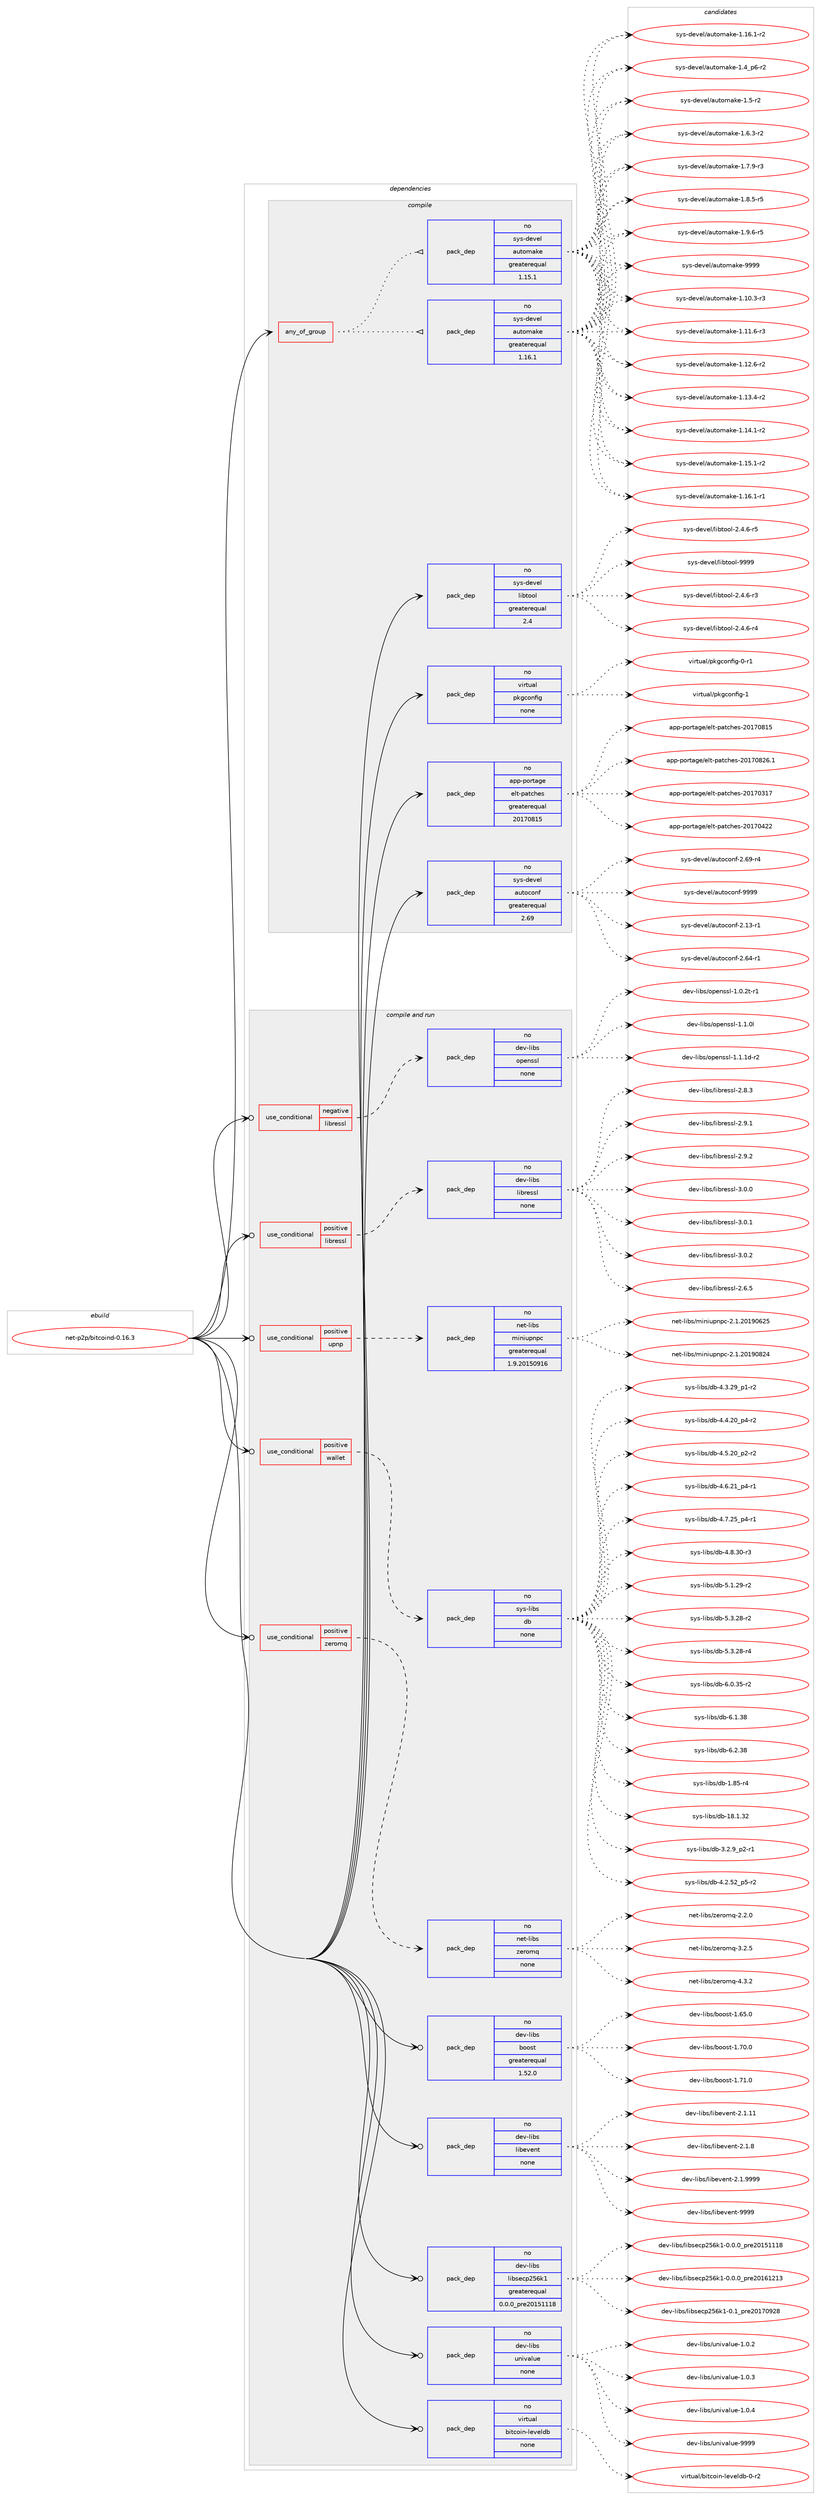 digraph prolog {

# *************
# Graph options
# *************

newrank=true;
concentrate=true;
compound=true;
graph [rankdir=LR,fontname=Helvetica,fontsize=10,ranksep=1.5];#, ranksep=2.5, nodesep=0.2];
edge  [arrowhead=vee];
node  [fontname=Helvetica,fontsize=10];

# **********
# The ebuild
# **********

subgraph cluster_leftcol {
color=gray;
rank=same;
label=<<i>ebuild</i>>;
id [label="net-p2p/bitcoind-0.16.3", color=red, width=4, href="../net-p2p/bitcoind-0.16.3.svg"];
}

# ****************
# The dependencies
# ****************

subgraph cluster_midcol {
color=gray;
label=<<i>dependencies</i>>;
subgraph cluster_compile {
fillcolor="#eeeeee";
style=filled;
label=<<i>compile</i>>;
subgraph any14316 {
dependency839564 [label=<<TABLE BORDER="0" CELLBORDER="1" CELLSPACING="0" CELLPADDING="4"><TR><TD CELLPADDING="10">any_of_group</TD></TR></TABLE>>, shape=none, color=red];subgraph pack620106 {
dependency839565 [label=<<TABLE BORDER="0" CELLBORDER="1" CELLSPACING="0" CELLPADDING="4" WIDTH="220"><TR><TD ROWSPAN="6" CELLPADDING="30">pack_dep</TD></TR><TR><TD WIDTH="110">no</TD></TR><TR><TD>sys-devel</TD></TR><TR><TD>automake</TD></TR><TR><TD>greaterequal</TD></TR><TR><TD>1.16.1</TD></TR></TABLE>>, shape=none, color=blue];
}
dependency839564:e -> dependency839565:w [weight=20,style="dotted",arrowhead="oinv"];
subgraph pack620107 {
dependency839566 [label=<<TABLE BORDER="0" CELLBORDER="1" CELLSPACING="0" CELLPADDING="4" WIDTH="220"><TR><TD ROWSPAN="6" CELLPADDING="30">pack_dep</TD></TR><TR><TD WIDTH="110">no</TD></TR><TR><TD>sys-devel</TD></TR><TR><TD>automake</TD></TR><TR><TD>greaterequal</TD></TR><TR><TD>1.15.1</TD></TR></TABLE>>, shape=none, color=blue];
}
dependency839564:e -> dependency839566:w [weight=20,style="dotted",arrowhead="oinv"];
}
id:e -> dependency839564:w [weight=20,style="solid",arrowhead="vee"];
subgraph pack620108 {
dependency839567 [label=<<TABLE BORDER="0" CELLBORDER="1" CELLSPACING="0" CELLPADDING="4" WIDTH="220"><TR><TD ROWSPAN="6" CELLPADDING="30">pack_dep</TD></TR><TR><TD WIDTH="110">no</TD></TR><TR><TD>app-portage</TD></TR><TR><TD>elt-patches</TD></TR><TR><TD>greaterequal</TD></TR><TR><TD>20170815</TD></TR></TABLE>>, shape=none, color=blue];
}
id:e -> dependency839567:w [weight=20,style="solid",arrowhead="vee"];
subgraph pack620109 {
dependency839568 [label=<<TABLE BORDER="0" CELLBORDER="1" CELLSPACING="0" CELLPADDING="4" WIDTH="220"><TR><TD ROWSPAN="6" CELLPADDING="30">pack_dep</TD></TR><TR><TD WIDTH="110">no</TD></TR><TR><TD>sys-devel</TD></TR><TR><TD>autoconf</TD></TR><TR><TD>greaterequal</TD></TR><TR><TD>2.69</TD></TR></TABLE>>, shape=none, color=blue];
}
id:e -> dependency839568:w [weight=20,style="solid",arrowhead="vee"];
subgraph pack620110 {
dependency839569 [label=<<TABLE BORDER="0" CELLBORDER="1" CELLSPACING="0" CELLPADDING="4" WIDTH="220"><TR><TD ROWSPAN="6" CELLPADDING="30">pack_dep</TD></TR><TR><TD WIDTH="110">no</TD></TR><TR><TD>sys-devel</TD></TR><TR><TD>libtool</TD></TR><TR><TD>greaterequal</TD></TR><TR><TD>2.4</TD></TR></TABLE>>, shape=none, color=blue];
}
id:e -> dependency839569:w [weight=20,style="solid",arrowhead="vee"];
subgraph pack620111 {
dependency839570 [label=<<TABLE BORDER="0" CELLBORDER="1" CELLSPACING="0" CELLPADDING="4" WIDTH="220"><TR><TD ROWSPAN="6" CELLPADDING="30">pack_dep</TD></TR><TR><TD WIDTH="110">no</TD></TR><TR><TD>virtual</TD></TR><TR><TD>pkgconfig</TD></TR><TR><TD>none</TD></TR><TR><TD></TD></TR></TABLE>>, shape=none, color=blue];
}
id:e -> dependency839570:w [weight=20,style="solid",arrowhead="vee"];
}
subgraph cluster_compileandrun {
fillcolor="#eeeeee";
style=filled;
label=<<i>compile and run</i>>;
subgraph cond204648 {
dependency839571 [label=<<TABLE BORDER="0" CELLBORDER="1" CELLSPACING="0" CELLPADDING="4"><TR><TD ROWSPAN="3" CELLPADDING="10">use_conditional</TD></TR><TR><TD>negative</TD></TR><TR><TD>libressl</TD></TR></TABLE>>, shape=none, color=red];
subgraph pack620112 {
dependency839572 [label=<<TABLE BORDER="0" CELLBORDER="1" CELLSPACING="0" CELLPADDING="4" WIDTH="220"><TR><TD ROWSPAN="6" CELLPADDING="30">pack_dep</TD></TR><TR><TD WIDTH="110">no</TD></TR><TR><TD>dev-libs</TD></TR><TR><TD>openssl</TD></TR><TR><TD>none</TD></TR><TR><TD></TD></TR></TABLE>>, shape=none, color=blue];
}
dependency839571:e -> dependency839572:w [weight=20,style="dashed",arrowhead="vee"];
}
id:e -> dependency839571:w [weight=20,style="solid",arrowhead="odotvee"];
subgraph cond204649 {
dependency839573 [label=<<TABLE BORDER="0" CELLBORDER="1" CELLSPACING="0" CELLPADDING="4"><TR><TD ROWSPAN="3" CELLPADDING="10">use_conditional</TD></TR><TR><TD>positive</TD></TR><TR><TD>libressl</TD></TR></TABLE>>, shape=none, color=red];
subgraph pack620113 {
dependency839574 [label=<<TABLE BORDER="0" CELLBORDER="1" CELLSPACING="0" CELLPADDING="4" WIDTH="220"><TR><TD ROWSPAN="6" CELLPADDING="30">pack_dep</TD></TR><TR><TD WIDTH="110">no</TD></TR><TR><TD>dev-libs</TD></TR><TR><TD>libressl</TD></TR><TR><TD>none</TD></TR><TR><TD></TD></TR></TABLE>>, shape=none, color=blue];
}
dependency839573:e -> dependency839574:w [weight=20,style="dashed",arrowhead="vee"];
}
id:e -> dependency839573:w [weight=20,style="solid",arrowhead="odotvee"];
subgraph cond204650 {
dependency839575 [label=<<TABLE BORDER="0" CELLBORDER="1" CELLSPACING="0" CELLPADDING="4"><TR><TD ROWSPAN="3" CELLPADDING="10">use_conditional</TD></TR><TR><TD>positive</TD></TR><TR><TD>upnp</TD></TR></TABLE>>, shape=none, color=red];
subgraph pack620114 {
dependency839576 [label=<<TABLE BORDER="0" CELLBORDER="1" CELLSPACING="0" CELLPADDING="4" WIDTH="220"><TR><TD ROWSPAN="6" CELLPADDING="30">pack_dep</TD></TR><TR><TD WIDTH="110">no</TD></TR><TR><TD>net-libs</TD></TR><TR><TD>miniupnpc</TD></TR><TR><TD>greaterequal</TD></TR><TR><TD>1.9.20150916</TD></TR></TABLE>>, shape=none, color=blue];
}
dependency839575:e -> dependency839576:w [weight=20,style="dashed",arrowhead="vee"];
}
id:e -> dependency839575:w [weight=20,style="solid",arrowhead="odotvee"];
subgraph cond204651 {
dependency839577 [label=<<TABLE BORDER="0" CELLBORDER="1" CELLSPACING="0" CELLPADDING="4"><TR><TD ROWSPAN="3" CELLPADDING="10">use_conditional</TD></TR><TR><TD>positive</TD></TR><TR><TD>wallet</TD></TR></TABLE>>, shape=none, color=red];
subgraph pack620115 {
dependency839578 [label=<<TABLE BORDER="0" CELLBORDER="1" CELLSPACING="0" CELLPADDING="4" WIDTH="220"><TR><TD ROWSPAN="6" CELLPADDING="30">pack_dep</TD></TR><TR><TD WIDTH="110">no</TD></TR><TR><TD>sys-libs</TD></TR><TR><TD>db</TD></TR><TR><TD>none</TD></TR><TR><TD></TD></TR></TABLE>>, shape=none, color=blue];
}
dependency839577:e -> dependency839578:w [weight=20,style="dashed",arrowhead="vee"];
}
id:e -> dependency839577:w [weight=20,style="solid",arrowhead="odotvee"];
subgraph cond204652 {
dependency839579 [label=<<TABLE BORDER="0" CELLBORDER="1" CELLSPACING="0" CELLPADDING="4"><TR><TD ROWSPAN="3" CELLPADDING="10">use_conditional</TD></TR><TR><TD>positive</TD></TR><TR><TD>zeromq</TD></TR></TABLE>>, shape=none, color=red];
subgraph pack620116 {
dependency839580 [label=<<TABLE BORDER="0" CELLBORDER="1" CELLSPACING="0" CELLPADDING="4" WIDTH="220"><TR><TD ROWSPAN="6" CELLPADDING="30">pack_dep</TD></TR><TR><TD WIDTH="110">no</TD></TR><TR><TD>net-libs</TD></TR><TR><TD>zeromq</TD></TR><TR><TD>none</TD></TR><TR><TD></TD></TR></TABLE>>, shape=none, color=blue];
}
dependency839579:e -> dependency839580:w [weight=20,style="dashed",arrowhead="vee"];
}
id:e -> dependency839579:w [weight=20,style="solid",arrowhead="odotvee"];
subgraph pack620117 {
dependency839581 [label=<<TABLE BORDER="0" CELLBORDER="1" CELLSPACING="0" CELLPADDING="4" WIDTH="220"><TR><TD ROWSPAN="6" CELLPADDING="30">pack_dep</TD></TR><TR><TD WIDTH="110">no</TD></TR><TR><TD>dev-libs</TD></TR><TR><TD>boost</TD></TR><TR><TD>greaterequal</TD></TR><TR><TD>1.52.0</TD></TR></TABLE>>, shape=none, color=blue];
}
id:e -> dependency839581:w [weight=20,style="solid",arrowhead="odotvee"];
subgraph pack620118 {
dependency839582 [label=<<TABLE BORDER="0" CELLBORDER="1" CELLSPACING="0" CELLPADDING="4" WIDTH="220"><TR><TD ROWSPAN="6" CELLPADDING="30">pack_dep</TD></TR><TR><TD WIDTH="110">no</TD></TR><TR><TD>dev-libs</TD></TR><TR><TD>libevent</TD></TR><TR><TD>none</TD></TR><TR><TD></TD></TR></TABLE>>, shape=none, color=blue];
}
id:e -> dependency839582:w [weight=20,style="solid",arrowhead="odotvee"];
subgraph pack620119 {
dependency839583 [label=<<TABLE BORDER="0" CELLBORDER="1" CELLSPACING="0" CELLPADDING="4" WIDTH="220"><TR><TD ROWSPAN="6" CELLPADDING="30">pack_dep</TD></TR><TR><TD WIDTH="110">no</TD></TR><TR><TD>dev-libs</TD></TR><TR><TD>libsecp256k1</TD></TR><TR><TD>greaterequal</TD></TR><TR><TD>0.0.0_pre20151118</TD></TR></TABLE>>, shape=none, color=blue];
}
id:e -> dependency839583:w [weight=20,style="solid",arrowhead="odotvee"];
subgraph pack620120 {
dependency839584 [label=<<TABLE BORDER="0" CELLBORDER="1" CELLSPACING="0" CELLPADDING="4" WIDTH="220"><TR><TD ROWSPAN="6" CELLPADDING="30">pack_dep</TD></TR><TR><TD WIDTH="110">no</TD></TR><TR><TD>dev-libs</TD></TR><TR><TD>univalue</TD></TR><TR><TD>none</TD></TR><TR><TD></TD></TR></TABLE>>, shape=none, color=blue];
}
id:e -> dependency839584:w [weight=20,style="solid",arrowhead="odotvee"];
subgraph pack620121 {
dependency839585 [label=<<TABLE BORDER="0" CELLBORDER="1" CELLSPACING="0" CELLPADDING="4" WIDTH="220"><TR><TD ROWSPAN="6" CELLPADDING="30">pack_dep</TD></TR><TR><TD WIDTH="110">no</TD></TR><TR><TD>virtual</TD></TR><TR><TD>bitcoin-leveldb</TD></TR><TR><TD>none</TD></TR><TR><TD></TD></TR></TABLE>>, shape=none, color=blue];
}
id:e -> dependency839585:w [weight=20,style="solid",arrowhead="odotvee"];
}
subgraph cluster_run {
fillcolor="#eeeeee";
style=filled;
label=<<i>run</i>>;
}
}

# **************
# The candidates
# **************

subgraph cluster_choices {
rank=same;
color=gray;
label=<<i>candidates</i>>;

subgraph choice620106 {
color=black;
nodesep=1;
choice11512111545100101118101108479711711611110997107101454946494846514511451 [label="sys-devel/automake-1.10.3-r3", color=red, width=4,href="../sys-devel/automake-1.10.3-r3.svg"];
choice11512111545100101118101108479711711611110997107101454946494946544511451 [label="sys-devel/automake-1.11.6-r3", color=red, width=4,href="../sys-devel/automake-1.11.6-r3.svg"];
choice11512111545100101118101108479711711611110997107101454946495046544511450 [label="sys-devel/automake-1.12.6-r2", color=red, width=4,href="../sys-devel/automake-1.12.6-r2.svg"];
choice11512111545100101118101108479711711611110997107101454946495146524511450 [label="sys-devel/automake-1.13.4-r2", color=red, width=4,href="../sys-devel/automake-1.13.4-r2.svg"];
choice11512111545100101118101108479711711611110997107101454946495246494511450 [label="sys-devel/automake-1.14.1-r2", color=red, width=4,href="../sys-devel/automake-1.14.1-r2.svg"];
choice11512111545100101118101108479711711611110997107101454946495346494511450 [label="sys-devel/automake-1.15.1-r2", color=red, width=4,href="../sys-devel/automake-1.15.1-r2.svg"];
choice11512111545100101118101108479711711611110997107101454946495446494511449 [label="sys-devel/automake-1.16.1-r1", color=red, width=4,href="../sys-devel/automake-1.16.1-r1.svg"];
choice11512111545100101118101108479711711611110997107101454946495446494511450 [label="sys-devel/automake-1.16.1-r2", color=red, width=4,href="../sys-devel/automake-1.16.1-r2.svg"];
choice115121115451001011181011084797117116111109971071014549465295112544511450 [label="sys-devel/automake-1.4_p6-r2", color=red, width=4,href="../sys-devel/automake-1.4_p6-r2.svg"];
choice11512111545100101118101108479711711611110997107101454946534511450 [label="sys-devel/automake-1.5-r2", color=red, width=4,href="../sys-devel/automake-1.5-r2.svg"];
choice115121115451001011181011084797117116111109971071014549465446514511450 [label="sys-devel/automake-1.6.3-r2", color=red, width=4,href="../sys-devel/automake-1.6.3-r2.svg"];
choice115121115451001011181011084797117116111109971071014549465546574511451 [label="sys-devel/automake-1.7.9-r3", color=red, width=4,href="../sys-devel/automake-1.7.9-r3.svg"];
choice115121115451001011181011084797117116111109971071014549465646534511453 [label="sys-devel/automake-1.8.5-r5", color=red, width=4,href="../sys-devel/automake-1.8.5-r5.svg"];
choice115121115451001011181011084797117116111109971071014549465746544511453 [label="sys-devel/automake-1.9.6-r5", color=red, width=4,href="../sys-devel/automake-1.9.6-r5.svg"];
choice115121115451001011181011084797117116111109971071014557575757 [label="sys-devel/automake-9999", color=red, width=4,href="../sys-devel/automake-9999.svg"];
dependency839565:e -> choice11512111545100101118101108479711711611110997107101454946494846514511451:w [style=dotted,weight="100"];
dependency839565:e -> choice11512111545100101118101108479711711611110997107101454946494946544511451:w [style=dotted,weight="100"];
dependency839565:e -> choice11512111545100101118101108479711711611110997107101454946495046544511450:w [style=dotted,weight="100"];
dependency839565:e -> choice11512111545100101118101108479711711611110997107101454946495146524511450:w [style=dotted,weight="100"];
dependency839565:e -> choice11512111545100101118101108479711711611110997107101454946495246494511450:w [style=dotted,weight="100"];
dependency839565:e -> choice11512111545100101118101108479711711611110997107101454946495346494511450:w [style=dotted,weight="100"];
dependency839565:e -> choice11512111545100101118101108479711711611110997107101454946495446494511449:w [style=dotted,weight="100"];
dependency839565:e -> choice11512111545100101118101108479711711611110997107101454946495446494511450:w [style=dotted,weight="100"];
dependency839565:e -> choice115121115451001011181011084797117116111109971071014549465295112544511450:w [style=dotted,weight="100"];
dependency839565:e -> choice11512111545100101118101108479711711611110997107101454946534511450:w [style=dotted,weight="100"];
dependency839565:e -> choice115121115451001011181011084797117116111109971071014549465446514511450:w [style=dotted,weight="100"];
dependency839565:e -> choice115121115451001011181011084797117116111109971071014549465546574511451:w [style=dotted,weight="100"];
dependency839565:e -> choice115121115451001011181011084797117116111109971071014549465646534511453:w [style=dotted,weight="100"];
dependency839565:e -> choice115121115451001011181011084797117116111109971071014549465746544511453:w [style=dotted,weight="100"];
dependency839565:e -> choice115121115451001011181011084797117116111109971071014557575757:w [style=dotted,weight="100"];
}
subgraph choice620107 {
color=black;
nodesep=1;
choice11512111545100101118101108479711711611110997107101454946494846514511451 [label="sys-devel/automake-1.10.3-r3", color=red, width=4,href="../sys-devel/automake-1.10.3-r3.svg"];
choice11512111545100101118101108479711711611110997107101454946494946544511451 [label="sys-devel/automake-1.11.6-r3", color=red, width=4,href="../sys-devel/automake-1.11.6-r3.svg"];
choice11512111545100101118101108479711711611110997107101454946495046544511450 [label="sys-devel/automake-1.12.6-r2", color=red, width=4,href="../sys-devel/automake-1.12.6-r2.svg"];
choice11512111545100101118101108479711711611110997107101454946495146524511450 [label="sys-devel/automake-1.13.4-r2", color=red, width=4,href="../sys-devel/automake-1.13.4-r2.svg"];
choice11512111545100101118101108479711711611110997107101454946495246494511450 [label="sys-devel/automake-1.14.1-r2", color=red, width=4,href="../sys-devel/automake-1.14.1-r2.svg"];
choice11512111545100101118101108479711711611110997107101454946495346494511450 [label="sys-devel/automake-1.15.1-r2", color=red, width=4,href="../sys-devel/automake-1.15.1-r2.svg"];
choice11512111545100101118101108479711711611110997107101454946495446494511449 [label="sys-devel/automake-1.16.1-r1", color=red, width=4,href="../sys-devel/automake-1.16.1-r1.svg"];
choice11512111545100101118101108479711711611110997107101454946495446494511450 [label="sys-devel/automake-1.16.1-r2", color=red, width=4,href="../sys-devel/automake-1.16.1-r2.svg"];
choice115121115451001011181011084797117116111109971071014549465295112544511450 [label="sys-devel/automake-1.4_p6-r2", color=red, width=4,href="../sys-devel/automake-1.4_p6-r2.svg"];
choice11512111545100101118101108479711711611110997107101454946534511450 [label="sys-devel/automake-1.5-r2", color=red, width=4,href="../sys-devel/automake-1.5-r2.svg"];
choice115121115451001011181011084797117116111109971071014549465446514511450 [label="sys-devel/automake-1.6.3-r2", color=red, width=4,href="../sys-devel/automake-1.6.3-r2.svg"];
choice115121115451001011181011084797117116111109971071014549465546574511451 [label="sys-devel/automake-1.7.9-r3", color=red, width=4,href="../sys-devel/automake-1.7.9-r3.svg"];
choice115121115451001011181011084797117116111109971071014549465646534511453 [label="sys-devel/automake-1.8.5-r5", color=red, width=4,href="../sys-devel/automake-1.8.5-r5.svg"];
choice115121115451001011181011084797117116111109971071014549465746544511453 [label="sys-devel/automake-1.9.6-r5", color=red, width=4,href="../sys-devel/automake-1.9.6-r5.svg"];
choice115121115451001011181011084797117116111109971071014557575757 [label="sys-devel/automake-9999", color=red, width=4,href="../sys-devel/automake-9999.svg"];
dependency839566:e -> choice11512111545100101118101108479711711611110997107101454946494846514511451:w [style=dotted,weight="100"];
dependency839566:e -> choice11512111545100101118101108479711711611110997107101454946494946544511451:w [style=dotted,weight="100"];
dependency839566:e -> choice11512111545100101118101108479711711611110997107101454946495046544511450:w [style=dotted,weight="100"];
dependency839566:e -> choice11512111545100101118101108479711711611110997107101454946495146524511450:w [style=dotted,weight="100"];
dependency839566:e -> choice11512111545100101118101108479711711611110997107101454946495246494511450:w [style=dotted,weight="100"];
dependency839566:e -> choice11512111545100101118101108479711711611110997107101454946495346494511450:w [style=dotted,weight="100"];
dependency839566:e -> choice11512111545100101118101108479711711611110997107101454946495446494511449:w [style=dotted,weight="100"];
dependency839566:e -> choice11512111545100101118101108479711711611110997107101454946495446494511450:w [style=dotted,weight="100"];
dependency839566:e -> choice115121115451001011181011084797117116111109971071014549465295112544511450:w [style=dotted,weight="100"];
dependency839566:e -> choice11512111545100101118101108479711711611110997107101454946534511450:w [style=dotted,weight="100"];
dependency839566:e -> choice115121115451001011181011084797117116111109971071014549465446514511450:w [style=dotted,weight="100"];
dependency839566:e -> choice115121115451001011181011084797117116111109971071014549465546574511451:w [style=dotted,weight="100"];
dependency839566:e -> choice115121115451001011181011084797117116111109971071014549465646534511453:w [style=dotted,weight="100"];
dependency839566:e -> choice115121115451001011181011084797117116111109971071014549465746544511453:w [style=dotted,weight="100"];
dependency839566:e -> choice115121115451001011181011084797117116111109971071014557575757:w [style=dotted,weight="100"];
}
subgraph choice620108 {
color=black;
nodesep=1;
choice97112112451121111141169710310147101108116451129711699104101115455048495548514955 [label="app-portage/elt-patches-20170317", color=red, width=4,href="../app-portage/elt-patches-20170317.svg"];
choice97112112451121111141169710310147101108116451129711699104101115455048495548525050 [label="app-portage/elt-patches-20170422", color=red, width=4,href="../app-portage/elt-patches-20170422.svg"];
choice97112112451121111141169710310147101108116451129711699104101115455048495548564953 [label="app-portage/elt-patches-20170815", color=red, width=4,href="../app-portage/elt-patches-20170815.svg"];
choice971121124511211111411697103101471011081164511297116991041011154550484955485650544649 [label="app-portage/elt-patches-20170826.1", color=red, width=4,href="../app-portage/elt-patches-20170826.1.svg"];
dependency839567:e -> choice97112112451121111141169710310147101108116451129711699104101115455048495548514955:w [style=dotted,weight="100"];
dependency839567:e -> choice97112112451121111141169710310147101108116451129711699104101115455048495548525050:w [style=dotted,weight="100"];
dependency839567:e -> choice97112112451121111141169710310147101108116451129711699104101115455048495548564953:w [style=dotted,weight="100"];
dependency839567:e -> choice971121124511211111411697103101471011081164511297116991041011154550484955485650544649:w [style=dotted,weight="100"];
}
subgraph choice620109 {
color=black;
nodesep=1;
choice1151211154510010111810110847971171161119911111010245504649514511449 [label="sys-devel/autoconf-2.13-r1", color=red, width=4,href="../sys-devel/autoconf-2.13-r1.svg"];
choice1151211154510010111810110847971171161119911111010245504654524511449 [label="sys-devel/autoconf-2.64-r1", color=red, width=4,href="../sys-devel/autoconf-2.64-r1.svg"];
choice1151211154510010111810110847971171161119911111010245504654574511452 [label="sys-devel/autoconf-2.69-r4", color=red, width=4,href="../sys-devel/autoconf-2.69-r4.svg"];
choice115121115451001011181011084797117116111991111101024557575757 [label="sys-devel/autoconf-9999", color=red, width=4,href="../sys-devel/autoconf-9999.svg"];
dependency839568:e -> choice1151211154510010111810110847971171161119911111010245504649514511449:w [style=dotted,weight="100"];
dependency839568:e -> choice1151211154510010111810110847971171161119911111010245504654524511449:w [style=dotted,weight="100"];
dependency839568:e -> choice1151211154510010111810110847971171161119911111010245504654574511452:w [style=dotted,weight="100"];
dependency839568:e -> choice115121115451001011181011084797117116111991111101024557575757:w [style=dotted,weight="100"];
}
subgraph choice620110 {
color=black;
nodesep=1;
choice1151211154510010111810110847108105981161111111084550465246544511451 [label="sys-devel/libtool-2.4.6-r3", color=red, width=4,href="../sys-devel/libtool-2.4.6-r3.svg"];
choice1151211154510010111810110847108105981161111111084550465246544511452 [label="sys-devel/libtool-2.4.6-r4", color=red, width=4,href="../sys-devel/libtool-2.4.6-r4.svg"];
choice1151211154510010111810110847108105981161111111084550465246544511453 [label="sys-devel/libtool-2.4.6-r5", color=red, width=4,href="../sys-devel/libtool-2.4.6-r5.svg"];
choice1151211154510010111810110847108105981161111111084557575757 [label="sys-devel/libtool-9999", color=red, width=4,href="../sys-devel/libtool-9999.svg"];
dependency839569:e -> choice1151211154510010111810110847108105981161111111084550465246544511451:w [style=dotted,weight="100"];
dependency839569:e -> choice1151211154510010111810110847108105981161111111084550465246544511452:w [style=dotted,weight="100"];
dependency839569:e -> choice1151211154510010111810110847108105981161111111084550465246544511453:w [style=dotted,weight="100"];
dependency839569:e -> choice1151211154510010111810110847108105981161111111084557575757:w [style=dotted,weight="100"];
}
subgraph choice620111 {
color=black;
nodesep=1;
choice11810511411611797108471121071039911111010210510345484511449 [label="virtual/pkgconfig-0-r1", color=red, width=4,href="../virtual/pkgconfig-0-r1.svg"];
choice1181051141161179710847112107103991111101021051034549 [label="virtual/pkgconfig-1", color=red, width=4,href="../virtual/pkgconfig-1.svg"];
dependency839570:e -> choice11810511411611797108471121071039911111010210510345484511449:w [style=dotted,weight="100"];
dependency839570:e -> choice1181051141161179710847112107103991111101021051034549:w [style=dotted,weight="100"];
}
subgraph choice620112 {
color=black;
nodesep=1;
choice1001011184510810598115471111121011101151151084549464846501164511449 [label="dev-libs/openssl-1.0.2t-r1", color=red, width=4,href="../dev-libs/openssl-1.0.2t-r1.svg"];
choice100101118451081059811547111112101110115115108454946494648108 [label="dev-libs/openssl-1.1.0l", color=red, width=4,href="../dev-libs/openssl-1.1.0l.svg"];
choice1001011184510810598115471111121011101151151084549464946491004511450 [label="dev-libs/openssl-1.1.1d-r2", color=red, width=4,href="../dev-libs/openssl-1.1.1d-r2.svg"];
dependency839572:e -> choice1001011184510810598115471111121011101151151084549464846501164511449:w [style=dotted,weight="100"];
dependency839572:e -> choice100101118451081059811547111112101110115115108454946494648108:w [style=dotted,weight="100"];
dependency839572:e -> choice1001011184510810598115471111121011101151151084549464946491004511450:w [style=dotted,weight="100"];
}
subgraph choice620113 {
color=black;
nodesep=1;
choice10010111845108105981154710810598114101115115108455046544653 [label="dev-libs/libressl-2.6.5", color=red, width=4,href="../dev-libs/libressl-2.6.5.svg"];
choice10010111845108105981154710810598114101115115108455046564651 [label="dev-libs/libressl-2.8.3", color=red, width=4,href="../dev-libs/libressl-2.8.3.svg"];
choice10010111845108105981154710810598114101115115108455046574649 [label="dev-libs/libressl-2.9.1", color=red, width=4,href="../dev-libs/libressl-2.9.1.svg"];
choice10010111845108105981154710810598114101115115108455046574650 [label="dev-libs/libressl-2.9.2", color=red, width=4,href="../dev-libs/libressl-2.9.2.svg"];
choice10010111845108105981154710810598114101115115108455146484648 [label="dev-libs/libressl-3.0.0", color=red, width=4,href="../dev-libs/libressl-3.0.0.svg"];
choice10010111845108105981154710810598114101115115108455146484649 [label="dev-libs/libressl-3.0.1", color=red, width=4,href="../dev-libs/libressl-3.0.1.svg"];
choice10010111845108105981154710810598114101115115108455146484650 [label="dev-libs/libressl-3.0.2", color=red, width=4,href="../dev-libs/libressl-3.0.2.svg"];
dependency839574:e -> choice10010111845108105981154710810598114101115115108455046544653:w [style=dotted,weight="100"];
dependency839574:e -> choice10010111845108105981154710810598114101115115108455046564651:w [style=dotted,weight="100"];
dependency839574:e -> choice10010111845108105981154710810598114101115115108455046574649:w [style=dotted,weight="100"];
dependency839574:e -> choice10010111845108105981154710810598114101115115108455046574650:w [style=dotted,weight="100"];
dependency839574:e -> choice10010111845108105981154710810598114101115115108455146484648:w [style=dotted,weight="100"];
dependency839574:e -> choice10010111845108105981154710810598114101115115108455146484649:w [style=dotted,weight="100"];
dependency839574:e -> choice10010111845108105981154710810598114101115115108455146484650:w [style=dotted,weight="100"];
}
subgraph choice620114 {
color=black;
nodesep=1;
choice1101011164510810598115471091051101051171121101129945504649465048495748545053 [label="net-libs/miniupnpc-2.1.20190625", color=red, width=4,href="../net-libs/miniupnpc-2.1.20190625.svg"];
choice1101011164510810598115471091051101051171121101129945504649465048495748565052 [label="net-libs/miniupnpc-2.1.20190824", color=red, width=4,href="../net-libs/miniupnpc-2.1.20190824.svg"];
dependency839576:e -> choice1101011164510810598115471091051101051171121101129945504649465048495748545053:w [style=dotted,weight="100"];
dependency839576:e -> choice1101011164510810598115471091051101051171121101129945504649465048495748565052:w [style=dotted,weight="100"];
}
subgraph choice620115 {
color=black;
nodesep=1;
choice1151211154510810598115471009845494656534511452 [label="sys-libs/db-1.85-r4", color=red, width=4,href="../sys-libs/db-1.85-r4.svg"];
choice115121115451081059811547100984549564649465150 [label="sys-libs/db-18.1.32", color=red, width=4,href="../sys-libs/db-18.1.32.svg"];
choice1151211154510810598115471009845514650465795112504511449 [label="sys-libs/db-3.2.9_p2-r1", color=red, width=4,href="../sys-libs/db-3.2.9_p2-r1.svg"];
choice115121115451081059811547100984552465046535095112534511450 [label="sys-libs/db-4.2.52_p5-r2", color=red, width=4,href="../sys-libs/db-4.2.52_p5-r2.svg"];
choice115121115451081059811547100984552465146505795112494511450 [label="sys-libs/db-4.3.29_p1-r2", color=red, width=4,href="../sys-libs/db-4.3.29_p1-r2.svg"];
choice115121115451081059811547100984552465246504895112524511450 [label="sys-libs/db-4.4.20_p4-r2", color=red, width=4,href="../sys-libs/db-4.4.20_p4-r2.svg"];
choice115121115451081059811547100984552465346504895112504511450 [label="sys-libs/db-4.5.20_p2-r2", color=red, width=4,href="../sys-libs/db-4.5.20_p2-r2.svg"];
choice115121115451081059811547100984552465446504995112524511449 [label="sys-libs/db-4.6.21_p4-r1", color=red, width=4,href="../sys-libs/db-4.6.21_p4-r1.svg"];
choice115121115451081059811547100984552465546505395112524511449 [label="sys-libs/db-4.7.25_p4-r1", color=red, width=4,href="../sys-libs/db-4.7.25_p4-r1.svg"];
choice11512111545108105981154710098455246564651484511451 [label="sys-libs/db-4.8.30-r3", color=red, width=4,href="../sys-libs/db-4.8.30-r3.svg"];
choice11512111545108105981154710098455346494650574511450 [label="sys-libs/db-5.1.29-r2", color=red, width=4,href="../sys-libs/db-5.1.29-r2.svg"];
choice11512111545108105981154710098455346514650564511450 [label="sys-libs/db-5.3.28-r2", color=red, width=4,href="../sys-libs/db-5.3.28-r2.svg"];
choice11512111545108105981154710098455346514650564511452 [label="sys-libs/db-5.3.28-r4", color=red, width=4,href="../sys-libs/db-5.3.28-r4.svg"];
choice11512111545108105981154710098455446484651534511450 [label="sys-libs/db-6.0.35-r2", color=red, width=4,href="../sys-libs/db-6.0.35-r2.svg"];
choice1151211154510810598115471009845544649465156 [label="sys-libs/db-6.1.38", color=red, width=4,href="../sys-libs/db-6.1.38.svg"];
choice1151211154510810598115471009845544650465156 [label="sys-libs/db-6.2.38", color=red, width=4,href="../sys-libs/db-6.2.38.svg"];
dependency839578:e -> choice1151211154510810598115471009845494656534511452:w [style=dotted,weight="100"];
dependency839578:e -> choice115121115451081059811547100984549564649465150:w [style=dotted,weight="100"];
dependency839578:e -> choice1151211154510810598115471009845514650465795112504511449:w [style=dotted,weight="100"];
dependency839578:e -> choice115121115451081059811547100984552465046535095112534511450:w [style=dotted,weight="100"];
dependency839578:e -> choice115121115451081059811547100984552465146505795112494511450:w [style=dotted,weight="100"];
dependency839578:e -> choice115121115451081059811547100984552465246504895112524511450:w [style=dotted,weight="100"];
dependency839578:e -> choice115121115451081059811547100984552465346504895112504511450:w [style=dotted,weight="100"];
dependency839578:e -> choice115121115451081059811547100984552465446504995112524511449:w [style=dotted,weight="100"];
dependency839578:e -> choice115121115451081059811547100984552465546505395112524511449:w [style=dotted,weight="100"];
dependency839578:e -> choice11512111545108105981154710098455246564651484511451:w [style=dotted,weight="100"];
dependency839578:e -> choice11512111545108105981154710098455346494650574511450:w [style=dotted,weight="100"];
dependency839578:e -> choice11512111545108105981154710098455346514650564511450:w [style=dotted,weight="100"];
dependency839578:e -> choice11512111545108105981154710098455346514650564511452:w [style=dotted,weight="100"];
dependency839578:e -> choice11512111545108105981154710098455446484651534511450:w [style=dotted,weight="100"];
dependency839578:e -> choice1151211154510810598115471009845544649465156:w [style=dotted,weight="100"];
dependency839578:e -> choice1151211154510810598115471009845544650465156:w [style=dotted,weight="100"];
}
subgraph choice620116 {
color=black;
nodesep=1;
choice110101116451081059811547122101114111109113455046504648 [label="net-libs/zeromq-2.2.0", color=red, width=4,href="../net-libs/zeromq-2.2.0.svg"];
choice110101116451081059811547122101114111109113455146504653 [label="net-libs/zeromq-3.2.5", color=red, width=4,href="../net-libs/zeromq-3.2.5.svg"];
choice110101116451081059811547122101114111109113455246514650 [label="net-libs/zeromq-4.3.2", color=red, width=4,href="../net-libs/zeromq-4.3.2.svg"];
dependency839580:e -> choice110101116451081059811547122101114111109113455046504648:w [style=dotted,weight="100"];
dependency839580:e -> choice110101116451081059811547122101114111109113455146504653:w [style=dotted,weight="100"];
dependency839580:e -> choice110101116451081059811547122101114111109113455246514650:w [style=dotted,weight="100"];
}
subgraph choice620117 {
color=black;
nodesep=1;
choice1001011184510810598115479811111111511645494654534648 [label="dev-libs/boost-1.65.0", color=red, width=4,href="../dev-libs/boost-1.65.0.svg"];
choice1001011184510810598115479811111111511645494655484648 [label="dev-libs/boost-1.70.0", color=red, width=4,href="../dev-libs/boost-1.70.0.svg"];
choice1001011184510810598115479811111111511645494655494648 [label="dev-libs/boost-1.71.0", color=red, width=4,href="../dev-libs/boost-1.71.0.svg"];
dependency839581:e -> choice1001011184510810598115479811111111511645494654534648:w [style=dotted,weight="100"];
dependency839581:e -> choice1001011184510810598115479811111111511645494655484648:w [style=dotted,weight="100"];
dependency839581:e -> choice1001011184510810598115479811111111511645494655494648:w [style=dotted,weight="100"];
}
subgraph choice620118 {
color=black;
nodesep=1;
choice1001011184510810598115471081059810111810111011645504649464949 [label="dev-libs/libevent-2.1.11", color=red, width=4,href="../dev-libs/libevent-2.1.11.svg"];
choice10010111845108105981154710810598101118101110116455046494656 [label="dev-libs/libevent-2.1.8", color=red, width=4,href="../dev-libs/libevent-2.1.8.svg"];
choice10010111845108105981154710810598101118101110116455046494657575757 [label="dev-libs/libevent-2.1.9999", color=red, width=4,href="../dev-libs/libevent-2.1.9999.svg"];
choice100101118451081059811547108105981011181011101164557575757 [label="dev-libs/libevent-9999", color=red, width=4,href="../dev-libs/libevent-9999.svg"];
dependency839582:e -> choice1001011184510810598115471081059810111810111011645504649464949:w [style=dotted,weight="100"];
dependency839582:e -> choice10010111845108105981154710810598101118101110116455046494656:w [style=dotted,weight="100"];
dependency839582:e -> choice10010111845108105981154710810598101118101110116455046494657575757:w [style=dotted,weight="100"];
dependency839582:e -> choice100101118451081059811547108105981011181011101164557575757:w [style=dotted,weight="100"];
}
subgraph choice620119 {
color=black;
nodesep=1;
choice100101118451081059811547108105981151019911250535410749454846484648951121141015048495349494956 [label="dev-libs/libsecp256k1-0.0.0_pre20151118", color=red, width=4,href="../dev-libs/libsecp256k1-0.0.0_pre20151118.svg"];
choice100101118451081059811547108105981151019911250535410749454846484648951121141015048495449504951 [label="dev-libs/libsecp256k1-0.0.0_pre20161213", color=red, width=4,href="../dev-libs/libsecp256k1-0.0.0_pre20161213.svg"];
choice10010111845108105981154710810598115101991125053541074945484649951121141015048495548575056 [label="dev-libs/libsecp256k1-0.1_pre20170928", color=red, width=4,href="../dev-libs/libsecp256k1-0.1_pre20170928.svg"];
dependency839583:e -> choice100101118451081059811547108105981151019911250535410749454846484648951121141015048495349494956:w [style=dotted,weight="100"];
dependency839583:e -> choice100101118451081059811547108105981151019911250535410749454846484648951121141015048495449504951:w [style=dotted,weight="100"];
dependency839583:e -> choice10010111845108105981154710810598115101991125053541074945484649951121141015048495548575056:w [style=dotted,weight="100"];
}
subgraph choice620120 {
color=black;
nodesep=1;
choice10010111845108105981154711711010511897108117101454946484650 [label="dev-libs/univalue-1.0.2", color=red, width=4,href="../dev-libs/univalue-1.0.2.svg"];
choice10010111845108105981154711711010511897108117101454946484651 [label="dev-libs/univalue-1.0.3", color=red, width=4,href="../dev-libs/univalue-1.0.3.svg"];
choice10010111845108105981154711711010511897108117101454946484652 [label="dev-libs/univalue-1.0.4", color=red, width=4,href="../dev-libs/univalue-1.0.4.svg"];
choice100101118451081059811547117110105118971081171014557575757 [label="dev-libs/univalue-9999", color=red, width=4,href="../dev-libs/univalue-9999.svg"];
dependency839584:e -> choice10010111845108105981154711711010511897108117101454946484650:w [style=dotted,weight="100"];
dependency839584:e -> choice10010111845108105981154711711010511897108117101454946484651:w [style=dotted,weight="100"];
dependency839584:e -> choice10010111845108105981154711711010511897108117101454946484652:w [style=dotted,weight="100"];
dependency839584:e -> choice100101118451081059811547117110105118971081171014557575757:w [style=dotted,weight="100"];
}
subgraph choice620121 {
color=black;
nodesep=1;
choice11810511411611797108479810511699111105110451081011181011081009845484511450 [label="virtual/bitcoin-leveldb-0-r2", color=red, width=4,href="../virtual/bitcoin-leveldb-0-r2.svg"];
dependency839585:e -> choice11810511411611797108479810511699111105110451081011181011081009845484511450:w [style=dotted,weight="100"];
}
}

}
